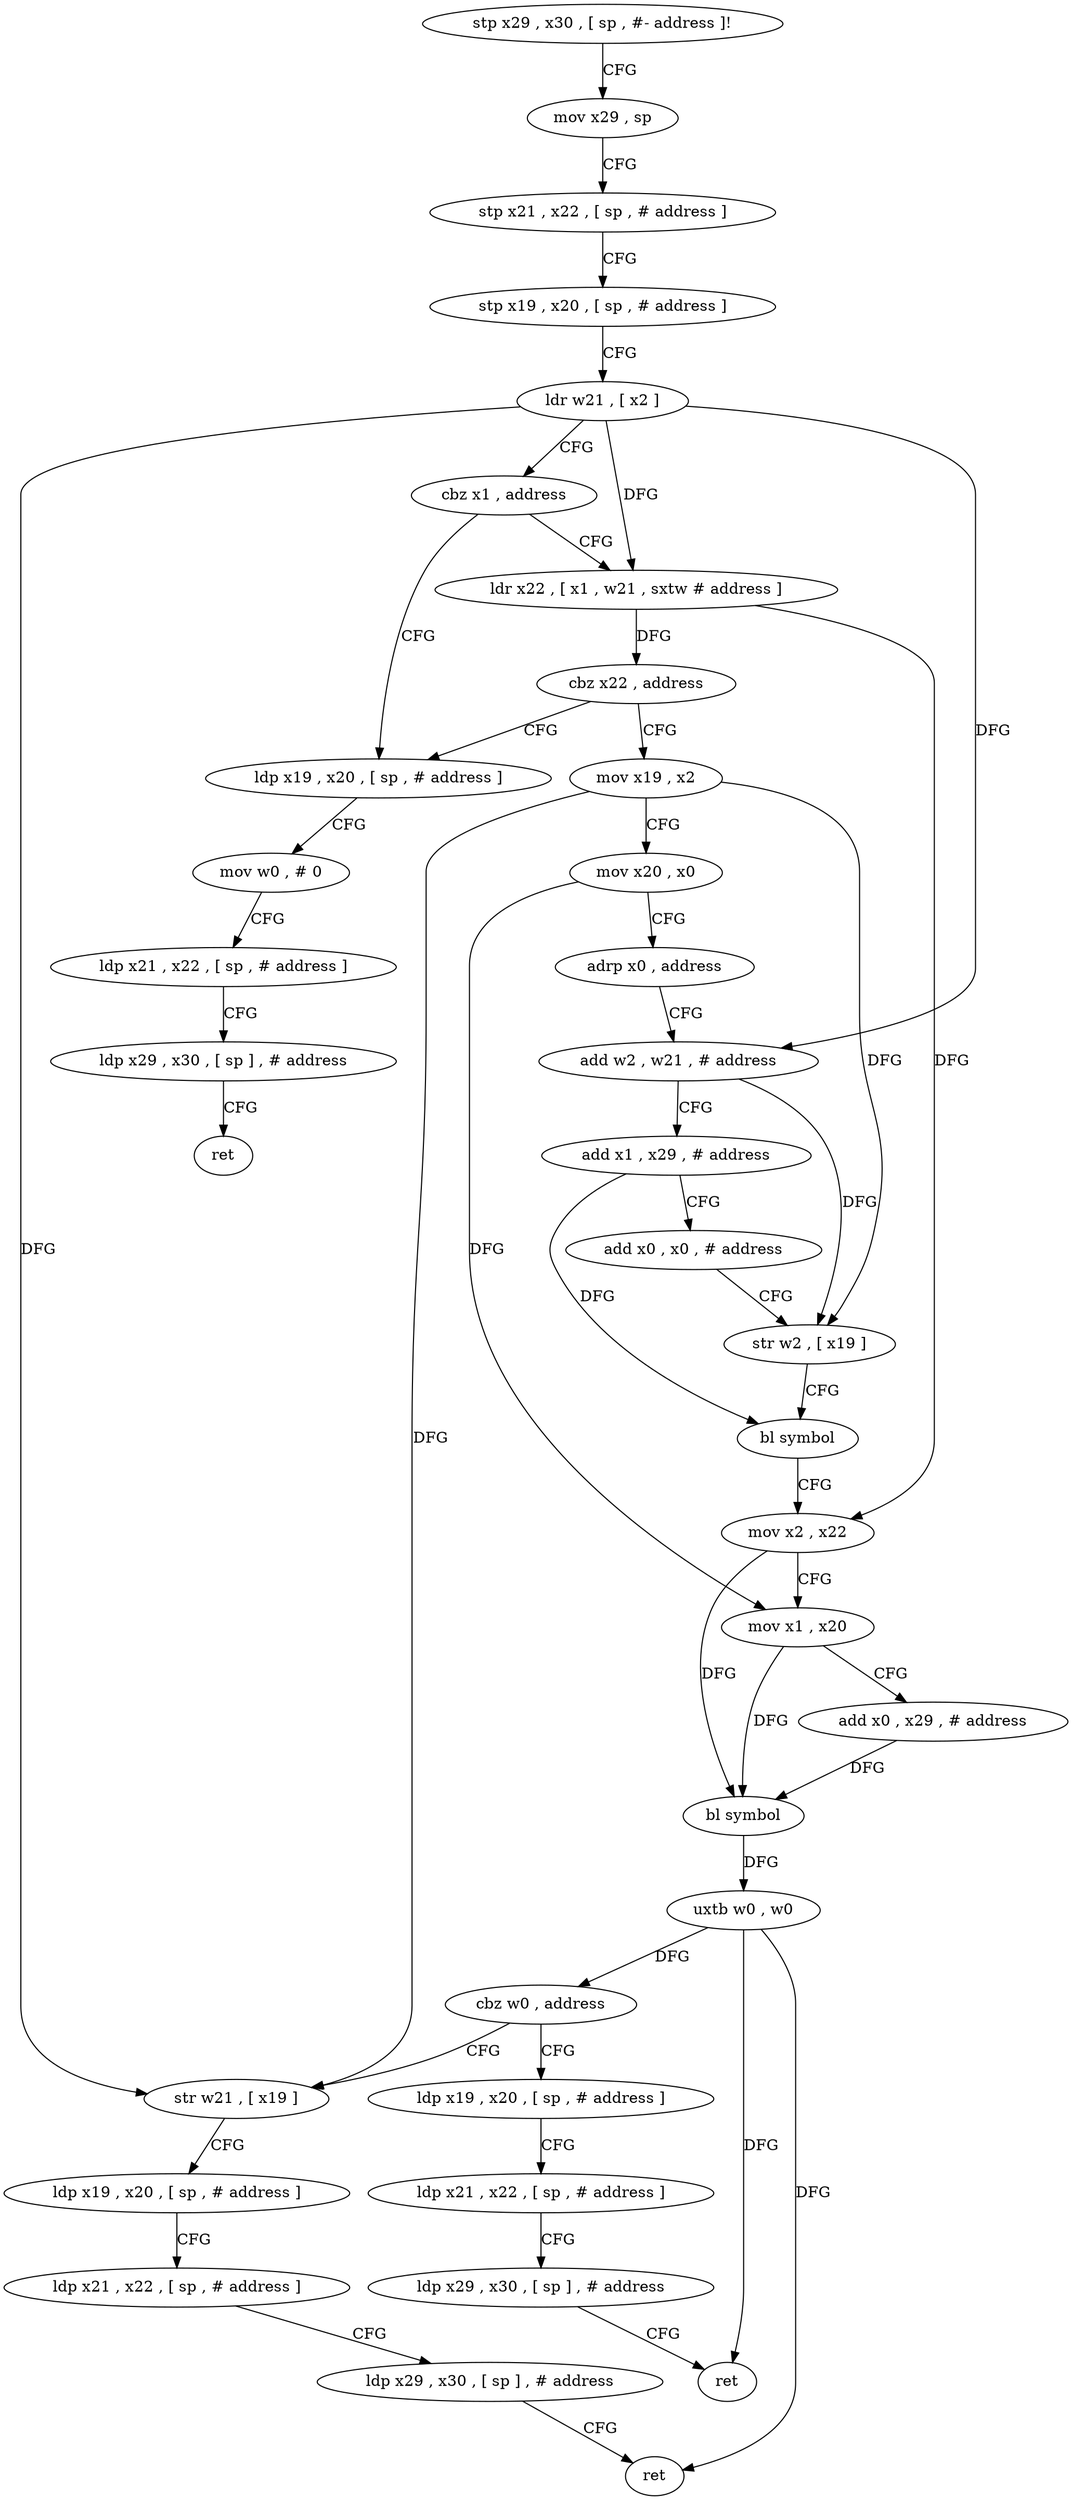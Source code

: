 digraph "func" {
"4248704" [label = "stp x29 , x30 , [ sp , #- address ]!" ]
"4248708" [label = "mov x29 , sp" ]
"4248712" [label = "stp x21 , x22 , [ sp , # address ]" ]
"4248716" [label = "stp x19 , x20 , [ sp , # address ]" ]
"4248720" [label = "ldr w21 , [ x2 ]" ]
"4248724" [label = "cbz x1 , address" ]
"4248808" [label = "ldp x19 , x20 , [ sp , # address ]" ]
"4248728" [label = "ldr x22 , [ x1 , w21 , sxtw # address ]" ]
"4248812" [label = "mov w0 , # 0" ]
"4248816" [label = "ldp x21 , x22 , [ sp , # address ]" ]
"4248820" [label = "ldp x29 , x30 , [ sp ] , # address" ]
"4248824" [label = "ret" ]
"4248732" [label = "cbz x22 , address" ]
"4248736" [label = "mov x19 , x2" ]
"4248740" [label = "mov x20 , x0" ]
"4248744" [label = "adrp x0 , address" ]
"4248748" [label = "add w2 , w21 , # address" ]
"4248752" [label = "add x1 , x29 , # address" ]
"4248756" [label = "add x0 , x0 , # address" ]
"4248760" [label = "str w2 , [ x19 ]" ]
"4248764" [label = "bl symbol" ]
"4248768" [label = "mov x2 , x22" ]
"4248772" [label = "mov x1 , x20" ]
"4248776" [label = "add x0 , x29 , # address" ]
"4248780" [label = "bl symbol" ]
"4248784" [label = "uxtb w0 , w0" ]
"4248788" [label = "cbz w0 , address" ]
"4248832" [label = "str w21 , [ x19 ]" ]
"4248792" [label = "ldp x19 , x20 , [ sp , # address ]" ]
"4248836" [label = "ldp x19 , x20 , [ sp , # address ]" ]
"4248840" [label = "ldp x21 , x22 , [ sp , # address ]" ]
"4248844" [label = "ldp x29 , x30 , [ sp ] , # address" ]
"4248848" [label = "ret" ]
"4248796" [label = "ldp x21 , x22 , [ sp , # address ]" ]
"4248800" [label = "ldp x29 , x30 , [ sp ] , # address" ]
"4248804" [label = "ret" ]
"4248704" -> "4248708" [ label = "CFG" ]
"4248708" -> "4248712" [ label = "CFG" ]
"4248712" -> "4248716" [ label = "CFG" ]
"4248716" -> "4248720" [ label = "CFG" ]
"4248720" -> "4248724" [ label = "CFG" ]
"4248720" -> "4248728" [ label = "DFG" ]
"4248720" -> "4248748" [ label = "DFG" ]
"4248720" -> "4248832" [ label = "DFG" ]
"4248724" -> "4248808" [ label = "CFG" ]
"4248724" -> "4248728" [ label = "CFG" ]
"4248808" -> "4248812" [ label = "CFG" ]
"4248728" -> "4248732" [ label = "DFG" ]
"4248728" -> "4248768" [ label = "DFG" ]
"4248812" -> "4248816" [ label = "CFG" ]
"4248816" -> "4248820" [ label = "CFG" ]
"4248820" -> "4248824" [ label = "CFG" ]
"4248732" -> "4248808" [ label = "CFG" ]
"4248732" -> "4248736" [ label = "CFG" ]
"4248736" -> "4248740" [ label = "CFG" ]
"4248736" -> "4248760" [ label = "DFG" ]
"4248736" -> "4248832" [ label = "DFG" ]
"4248740" -> "4248744" [ label = "CFG" ]
"4248740" -> "4248772" [ label = "DFG" ]
"4248744" -> "4248748" [ label = "CFG" ]
"4248748" -> "4248752" [ label = "CFG" ]
"4248748" -> "4248760" [ label = "DFG" ]
"4248752" -> "4248756" [ label = "CFG" ]
"4248752" -> "4248764" [ label = "DFG" ]
"4248756" -> "4248760" [ label = "CFG" ]
"4248760" -> "4248764" [ label = "CFG" ]
"4248764" -> "4248768" [ label = "CFG" ]
"4248768" -> "4248772" [ label = "CFG" ]
"4248768" -> "4248780" [ label = "DFG" ]
"4248772" -> "4248776" [ label = "CFG" ]
"4248772" -> "4248780" [ label = "DFG" ]
"4248776" -> "4248780" [ label = "DFG" ]
"4248780" -> "4248784" [ label = "DFG" ]
"4248784" -> "4248788" [ label = "DFG" ]
"4248784" -> "4248848" [ label = "DFG" ]
"4248784" -> "4248804" [ label = "DFG" ]
"4248788" -> "4248832" [ label = "CFG" ]
"4248788" -> "4248792" [ label = "CFG" ]
"4248832" -> "4248836" [ label = "CFG" ]
"4248792" -> "4248796" [ label = "CFG" ]
"4248836" -> "4248840" [ label = "CFG" ]
"4248840" -> "4248844" [ label = "CFG" ]
"4248844" -> "4248848" [ label = "CFG" ]
"4248796" -> "4248800" [ label = "CFG" ]
"4248800" -> "4248804" [ label = "CFG" ]
}
